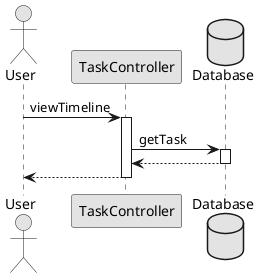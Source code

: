 @startuml sequence_diagram4
skinparam monochrome true
actor User as user
participant "TaskController" as a1
database "Database" as db

user -> a1: viewTimeline
activate a1

a1 -> db: getTask
activate db

db --> a1
deactivate db

a1 --> user
deactivate a1

@enduml